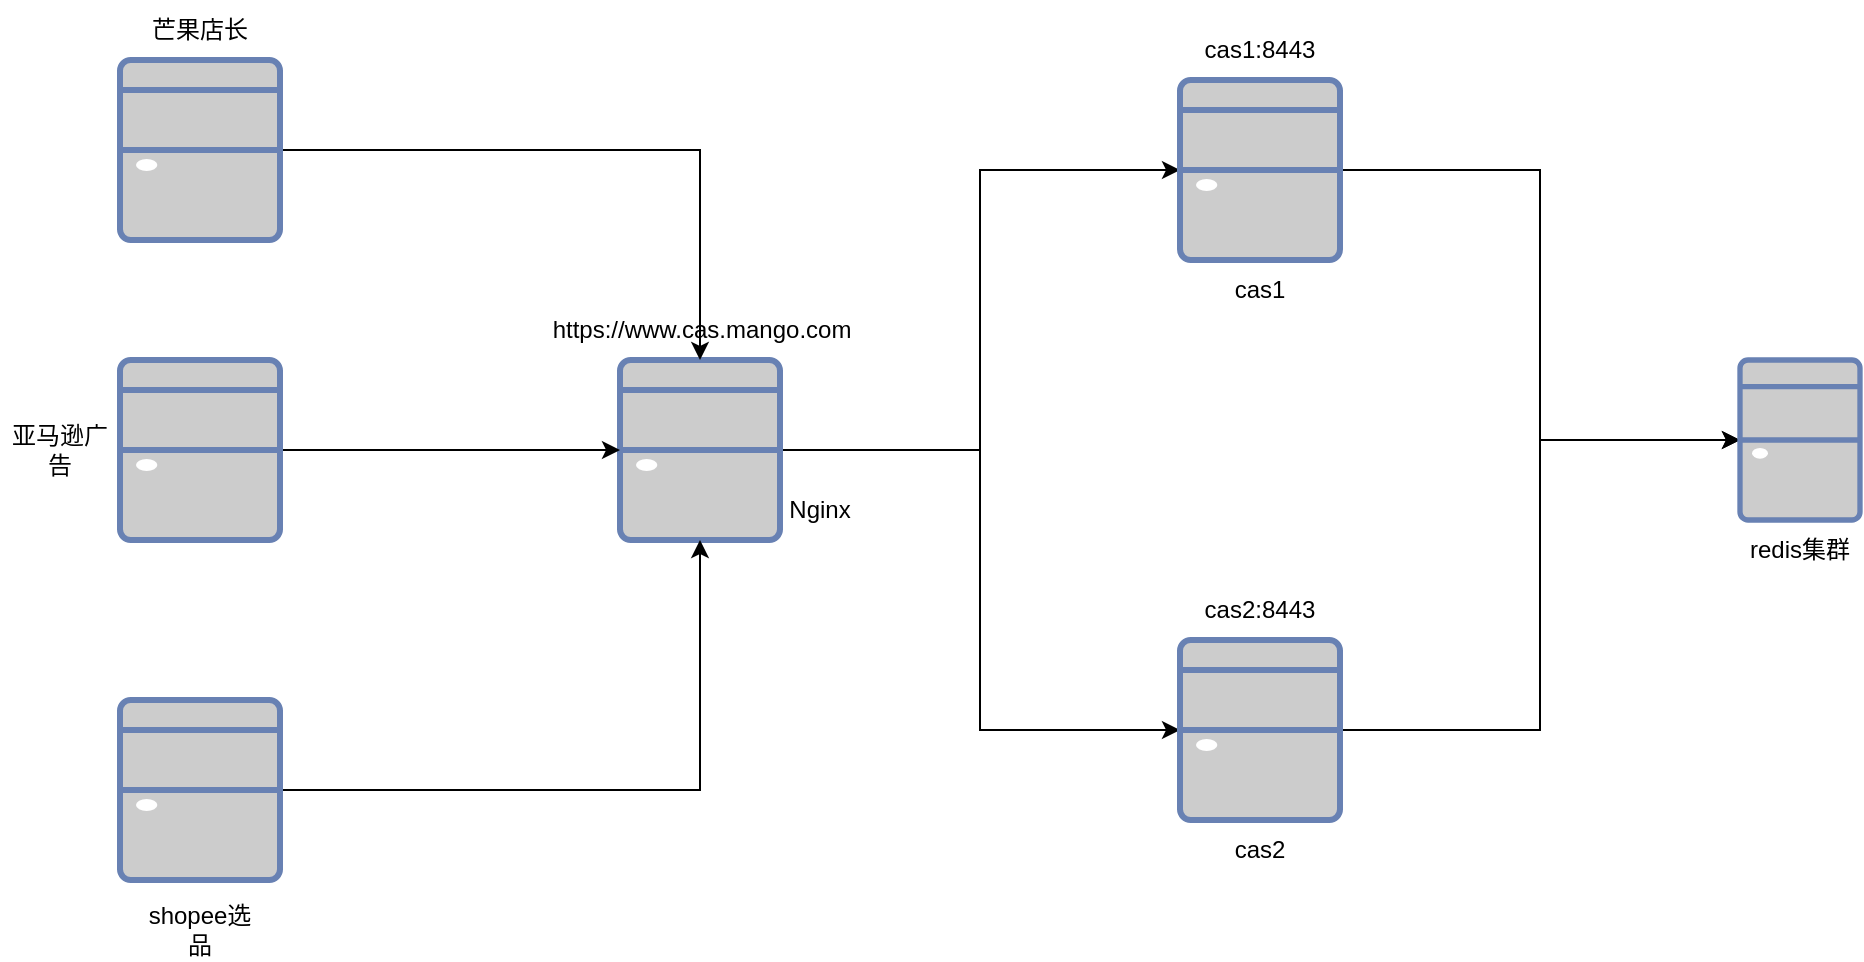 <mxfile version="20.2.4" type="github">
  <diagram id="ms5zZoXClKDJ1BqsMGg5" name="第 1 页">
    <mxGraphModel dx="2249" dy="762" grid="1" gridSize="10" guides="1" tooltips="1" connect="1" arrows="1" fold="1" page="1" pageScale="1" pageWidth="827" pageHeight="1169" math="0" shadow="0">
      <root>
        <mxCell id="0" />
        <mxCell id="1" parent="0" />
        <mxCell id="C9IggNt1_Gd7g77s1nxK-10" style="edgeStyle=orthogonalEdgeStyle;rounded=0;orthogonalLoop=1;jettySize=auto;html=1;entryX=0;entryY=0.5;entryDx=0;entryDy=0;entryPerimeter=0;" parent="1" source="C9IggNt1_Gd7g77s1nxK-1" target="C9IggNt1_Gd7g77s1nxK-3" edge="1">
          <mxGeometry relative="1" as="geometry" />
        </mxCell>
        <mxCell id="C9IggNt1_Gd7g77s1nxK-12" style="edgeStyle=orthogonalEdgeStyle;rounded=0;orthogonalLoop=1;jettySize=auto;html=1;entryX=0;entryY=0.5;entryDx=0;entryDy=0;entryPerimeter=0;" parent="1" source="C9IggNt1_Gd7g77s1nxK-1" target="C9IggNt1_Gd7g77s1nxK-2" edge="1">
          <mxGeometry relative="1" as="geometry" />
        </mxCell>
        <mxCell id="C9IggNt1_Gd7g77s1nxK-1" value="" style="fontColor=#0066CC;verticalAlign=top;verticalLabelPosition=bottom;labelPosition=center;align=center;html=1;outlineConnect=0;fillColor=#CCCCCC;strokeColor=#6881B3;gradientColor=none;gradientDirection=north;strokeWidth=2;shape=mxgraph.networks.desktop_pc;" parent="1" vertex="1">
          <mxGeometry x="200" y="300" width="80" height="90" as="geometry" />
        </mxCell>
        <mxCell id="f3b1ToD0Es_JCszUdlq2-6" style="edgeStyle=orthogonalEdgeStyle;rounded=0;orthogonalLoop=1;jettySize=auto;html=1;entryX=0;entryY=0.5;entryDx=0;entryDy=0;entryPerimeter=0;" edge="1" parent="1" source="C9IggNt1_Gd7g77s1nxK-2" target="f3b1ToD0Es_JCszUdlq2-1">
          <mxGeometry relative="1" as="geometry" />
        </mxCell>
        <mxCell id="C9IggNt1_Gd7g77s1nxK-2" value="" style="fontColor=#0066CC;verticalAlign=top;verticalLabelPosition=bottom;labelPosition=center;align=center;html=1;outlineConnect=0;fillColor=#CCCCCC;strokeColor=#6881B3;gradientColor=none;gradientDirection=north;strokeWidth=2;shape=mxgraph.networks.desktop_pc;" parent="1" vertex="1">
          <mxGeometry x="480" y="440" width="80" height="90" as="geometry" />
        </mxCell>
        <mxCell id="f3b1ToD0Es_JCszUdlq2-5" style="edgeStyle=orthogonalEdgeStyle;rounded=0;orthogonalLoop=1;jettySize=auto;html=1;exitX=1;exitY=0.5;exitDx=0;exitDy=0;exitPerimeter=0;entryX=0;entryY=0.5;entryDx=0;entryDy=0;entryPerimeter=0;" edge="1" parent="1" source="C9IggNt1_Gd7g77s1nxK-3" target="f3b1ToD0Es_JCszUdlq2-1">
          <mxGeometry relative="1" as="geometry" />
        </mxCell>
        <mxCell id="C9IggNt1_Gd7g77s1nxK-3" value="" style="fontColor=#0066CC;verticalAlign=top;verticalLabelPosition=bottom;labelPosition=center;align=center;html=1;outlineConnect=0;fillColor=#CCCCCC;strokeColor=#6881B3;gradientColor=none;gradientDirection=north;strokeWidth=2;shape=mxgraph.networks.desktop_pc;" parent="1" vertex="1">
          <mxGeometry x="480" y="160" width="80" height="90" as="geometry" />
        </mxCell>
        <mxCell id="C9IggNt1_Gd7g77s1nxK-7" style="edgeStyle=orthogonalEdgeStyle;rounded=0;orthogonalLoop=1;jettySize=auto;html=1;" parent="1" source="C9IggNt1_Gd7g77s1nxK-4" target="C9IggNt1_Gd7g77s1nxK-1" edge="1">
          <mxGeometry relative="1" as="geometry" />
        </mxCell>
        <mxCell id="C9IggNt1_Gd7g77s1nxK-4" value="" style="fontColor=#0066CC;verticalAlign=top;verticalLabelPosition=bottom;labelPosition=center;align=center;html=1;outlineConnect=0;fillColor=#CCCCCC;strokeColor=#6881B3;gradientColor=none;gradientDirection=north;strokeWidth=2;shape=mxgraph.networks.desktop_pc;" parent="1" vertex="1">
          <mxGeometry x="-50" y="470" width="80" height="90" as="geometry" />
        </mxCell>
        <mxCell id="C9IggNt1_Gd7g77s1nxK-9" style="edgeStyle=orthogonalEdgeStyle;rounded=0;orthogonalLoop=1;jettySize=auto;html=1;entryX=0;entryY=0.5;entryDx=0;entryDy=0;entryPerimeter=0;" parent="1" source="C9IggNt1_Gd7g77s1nxK-5" target="C9IggNt1_Gd7g77s1nxK-1" edge="1">
          <mxGeometry relative="1" as="geometry" />
        </mxCell>
        <mxCell id="C9IggNt1_Gd7g77s1nxK-5" value="" style="fontColor=#0066CC;verticalAlign=top;verticalLabelPosition=bottom;labelPosition=center;align=center;html=1;outlineConnect=0;fillColor=#CCCCCC;strokeColor=#6881B3;gradientColor=none;gradientDirection=north;strokeWidth=2;shape=mxgraph.networks.desktop_pc;" parent="1" vertex="1">
          <mxGeometry x="-50" y="300" width="80" height="90" as="geometry" />
        </mxCell>
        <mxCell id="C9IggNt1_Gd7g77s1nxK-8" style="edgeStyle=orthogonalEdgeStyle;rounded=0;orthogonalLoop=1;jettySize=auto;html=1;" parent="1" source="C9IggNt1_Gd7g77s1nxK-6" target="C9IggNt1_Gd7g77s1nxK-1" edge="1">
          <mxGeometry relative="1" as="geometry" />
        </mxCell>
        <mxCell id="C9IggNt1_Gd7g77s1nxK-6" value="" style="fontColor=#0066CC;verticalAlign=top;verticalLabelPosition=bottom;labelPosition=center;align=center;html=1;outlineConnect=0;fillColor=#CCCCCC;strokeColor=#6881B3;gradientColor=none;gradientDirection=north;strokeWidth=2;shape=mxgraph.networks.desktop_pc;" parent="1" vertex="1">
          <mxGeometry x="-50" y="150" width="80" height="90" as="geometry" />
        </mxCell>
        <mxCell id="C9IggNt1_Gd7g77s1nxK-13" value="cas1" style="text;html=1;strokeColor=none;fillColor=none;align=center;verticalAlign=middle;whiteSpace=wrap;rounded=0;" parent="1" vertex="1">
          <mxGeometry x="490" y="250" width="60" height="30" as="geometry" />
        </mxCell>
        <mxCell id="C9IggNt1_Gd7g77s1nxK-14" value="cas2" style="text;html=1;strokeColor=none;fillColor=none;align=center;verticalAlign=middle;whiteSpace=wrap;rounded=0;" parent="1" vertex="1">
          <mxGeometry x="490" y="530" width="60" height="30" as="geometry" />
        </mxCell>
        <mxCell id="C9IggNt1_Gd7g77s1nxK-15" value="Nginx" style="text;html=1;strokeColor=none;fillColor=none;align=center;verticalAlign=middle;whiteSpace=wrap;rounded=0;" parent="1" vertex="1">
          <mxGeometry x="270" y="360" width="60" height="30" as="geometry" />
        </mxCell>
        <mxCell id="C9IggNt1_Gd7g77s1nxK-16" value="芒果店长" style="text;html=1;strokeColor=none;fillColor=none;align=center;verticalAlign=middle;whiteSpace=wrap;rounded=0;" parent="1" vertex="1">
          <mxGeometry x="-40" y="120" width="60" height="30" as="geometry" />
        </mxCell>
        <mxCell id="C9IggNt1_Gd7g77s1nxK-17" value="亚马逊广告" style="text;html=1;strokeColor=none;fillColor=none;align=center;verticalAlign=middle;whiteSpace=wrap;rounded=0;" parent="1" vertex="1">
          <mxGeometry x="-110" y="330" width="60" height="30" as="geometry" />
        </mxCell>
        <mxCell id="C9IggNt1_Gd7g77s1nxK-18" value="shopee选品" style="text;html=1;strokeColor=none;fillColor=none;align=center;verticalAlign=middle;whiteSpace=wrap;rounded=0;" parent="1" vertex="1">
          <mxGeometry x="-40" y="570" width="60" height="30" as="geometry" />
        </mxCell>
        <mxCell id="C9IggNt1_Gd7g77s1nxK-19" value="https://www.cas.mango.com" style="text;html=1;strokeColor=none;fillColor=none;align=center;verticalAlign=middle;whiteSpace=wrap;rounded=0;" parent="1" vertex="1">
          <mxGeometry x="211" y="270" width="60" height="30" as="geometry" />
        </mxCell>
        <mxCell id="C9IggNt1_Gd7g77s1nxK-20" value="cas1:8443" style="text;html=1;strokeColor=none;fillColor=none;align=center;verticalAlign=middle;whiteSpace=wrap;rounded=0;" parent="1" vertex="1">
          <mxGeometry x="490" y="130" width="60" height="30" as="geometry" />
        </mxCell>
        <mxCell id="C9IggNt1_Gd7g77s1nxK-21" value="cas2:8443" style="text;html=1;strokeColor=none;fillColor=none;align=center;verticalAlign=middle;whiteSpace=wrap;rounded=0;" parent="1" vertex="1">
          <mxGeometry x="490" y="410" width="60" height="30" as="geometry" />
        </mxCell>
        <mxCell id="f3b1ToD0Es_JCszUdlq2-1" value="" style="fontColor=#0066CC;verticalAlign=top;verticalLabelPosition=bottom;labelPosition=center;align=center;html=1;outlineConnect=0;fillColor=#CCCCCC;strokeColor=#6881B3;gradientColor=none;gradientDirection=north;strokeWidth=2;shape=mxgraph.networks.desktop_pc;" vertex="1" parent="1">
          <mxGeometry x="760" y="300" width="60" height="80" as="geometry" />
        </mxCell>
        <mxCell id="f3b1ToD0Es_JCszUdlq2-7" value="redis集群" style="text;html=1;strokeColor=none;fillColor=none;align=center;verticalAlign=middle;whiteSpace=wrap;rounded=0;" vertex="1" parent="1">
          <mxGeometry x="760" y="380" width="60" height="30" as="geometry" />
        </mxCell>
      </root>
    </mxGraphModel>
  </diagram>
</mxfile>
